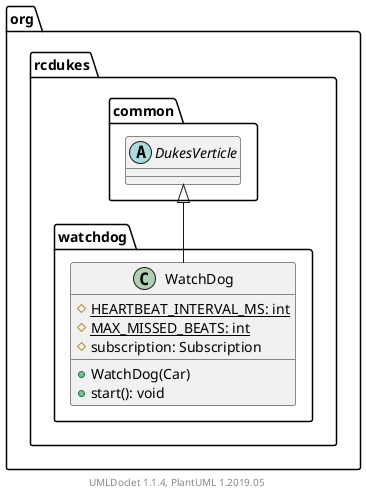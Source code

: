 @startuml

    namespace org.rcdukes.watchdog {

        class WatchDog [[WatchDog.html]] {
            {static} #HEARTBEAT_INTERVAL_MS: int
            {static} #MAX_MISSED_BEATS: int
            #subscription: Subscription
            +WatchDog(Car)
            +start(): void
        }

        abstract class org.rcdukes.common.DukesVerticle
        org.rcdukes.common.DukesVerticle <|-- WatchDog

    }


    center footer UMLDoclet 1.1.4, PlantUML 1.2019.05
@enduml
